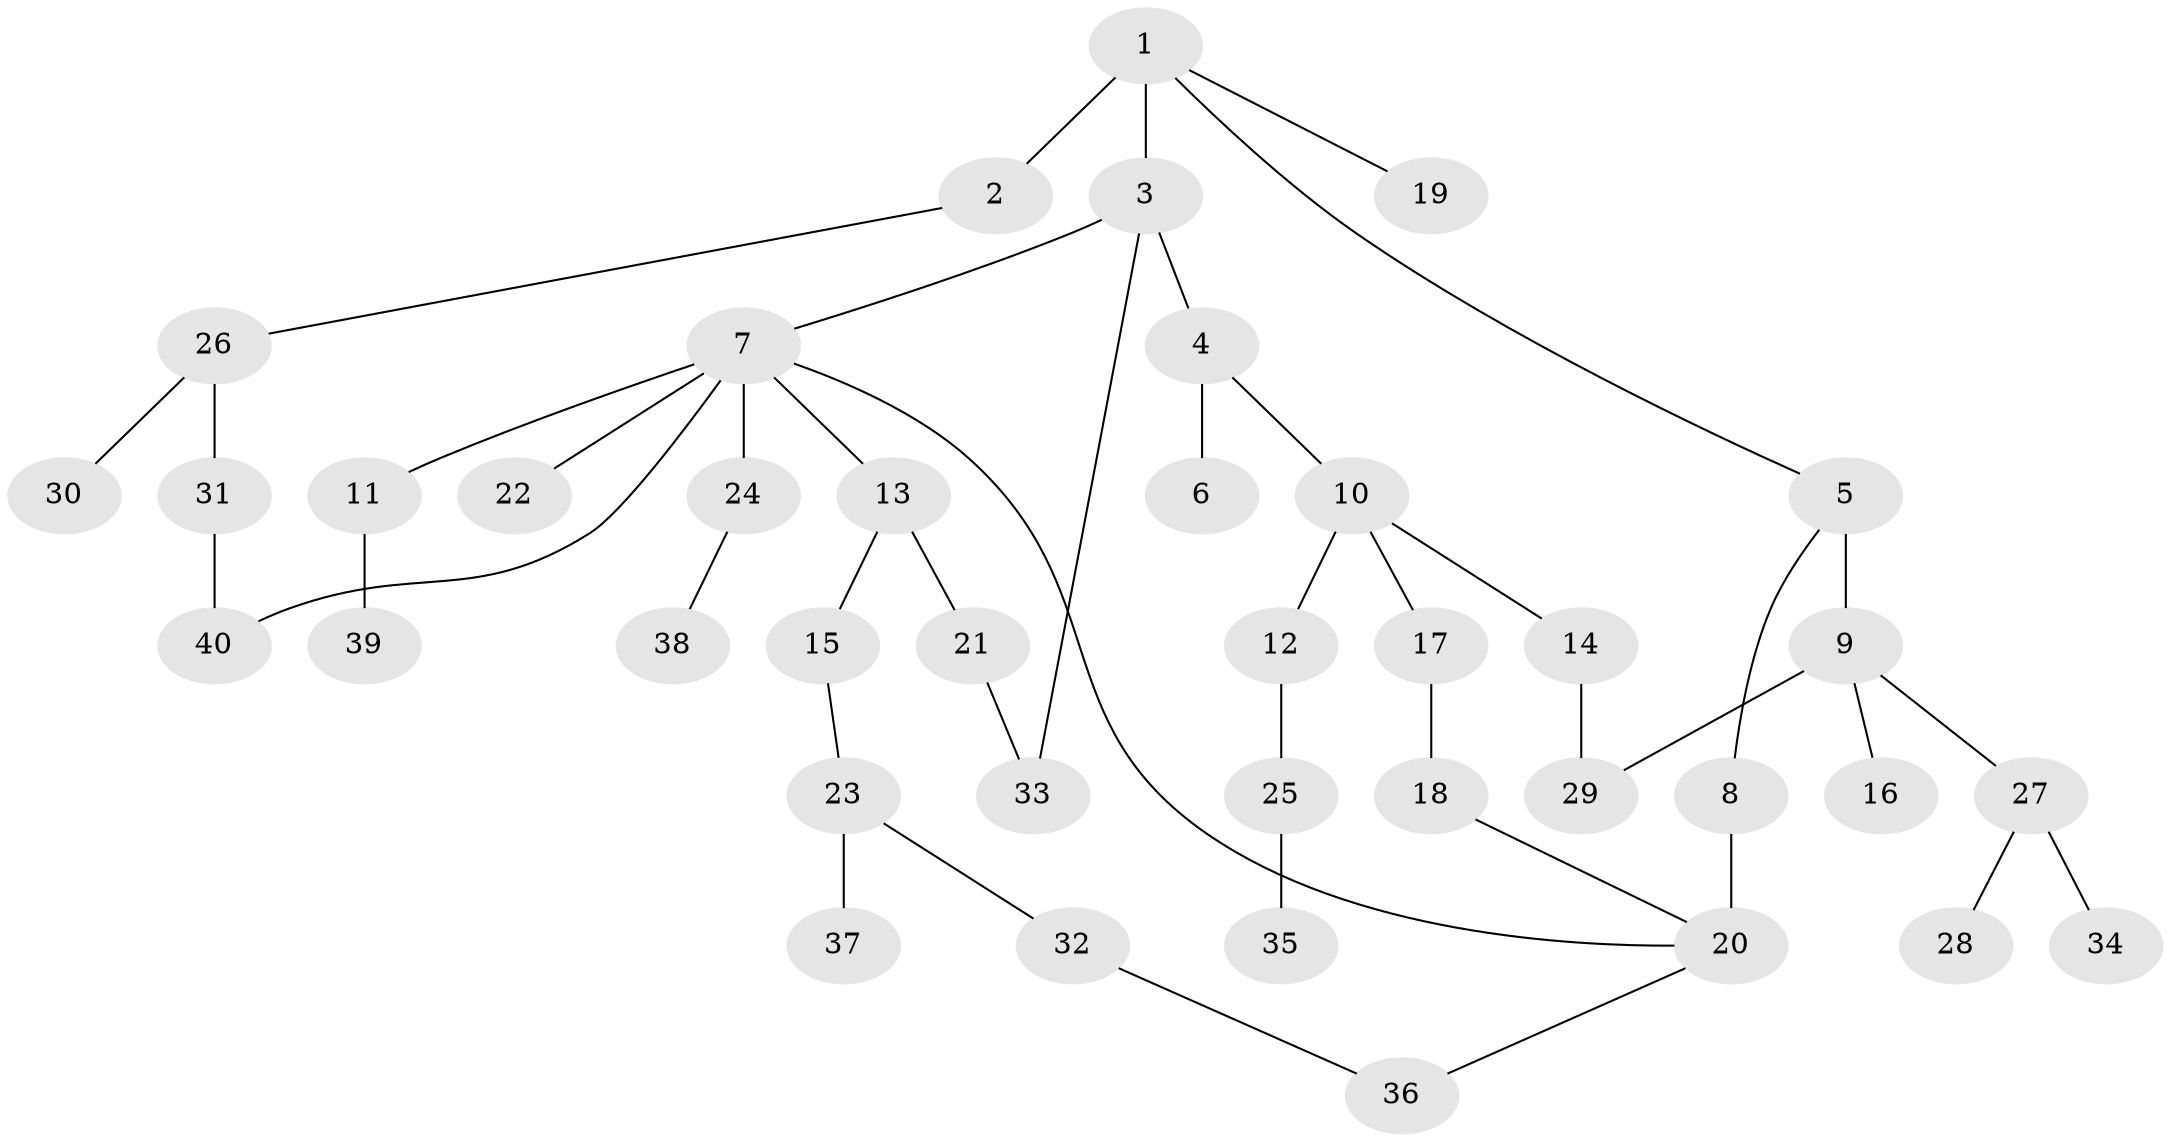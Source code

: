 // original degree distribution, {6: 0.0375, 2: 0.2625, 5: 0.0125, 4: 0.05, 7: 0.025, 1: 0.45, 3: 0.1625}
// Generated by graph-tools (version 1.1) at 2025/48/03/04/25 22:48:48]
// undirected, 40 vertices, 45 edges
graph export_dot {
  node [color=gray90,style=filled];
  1;
  2;
  3;
  4;
  5;
  6;
  7;
  8;
  9;
  10;
  11;
  12;
  13;
  14;
  15;
  16;
  17;
  18;
  19;
  20;
  21;
  22;
  23;
  24;
  25;
  26;
  27;
  28;
  29;
  30;
  31;
  32;
  33;
  34;
  35;
  36;
  37;
  38;
  39;
  40;
  1 -- 2 [weight=2.0];
  1 -- 3 [weight=1.0];
  1 -- 5 [weight=1.0];
  1 -- 19 [weight=1.0];
  2 -- 26 [weight=1.0];
  3 -- 4 [weight=1.0];
  3 -- 7 [weight=1.0];
  3 -- 33 [weight=1.0];
  4 -- 6 [weight=1.0];
  4 -- 10 [weight=1.0];
  5 -- 8 [weight=1.0];
  5 -- 9 [weight=4.0];
  7 -- 11 [weight=1.0];
  7 -- 13 [weight=1.0];
  7 -- 20 [weight=1.0];
  7 -- 22 [weight=1.0];
  7 -- 24 [weight=1.0];
  7 -- 40 [weight=1.0];
  8 -- 20 [weight=4.0];
  9 -- 16 [weight=1.0];
  9 -- 27 [weight=1.0];
  9 -- 29 [weight=1.0];
  10 -- 12 [weight=3.0];
  10 -- 14 [weight=1.0];
  10 -- 17 [weight=1.0];
  11 -- 39 [weight=1.0];
  12 -- 25 [weight=1.0];
  13 -- 15 [weight=1.0];
  13 -- 21 [weight=1.0];
  14 -- 29 [weight=1.0];
  15 -- 23 [weight=1.0];
  17 -- 18 [weight=1.0];
  18 -- 20 [weight=1.0];
  20 -- 36 [weight=1.0];
  21 -- 33 [weight=1.0];
  23 -- 32 [weight=1.0];
  23 -- 37 [weight=1.0];
  24 -- 38 [weight=1.0];
  25 -- 35 [weight=2.0];
  26 -- 30 [weight=1.0];
  26 -- 31 [weight=1.0];
  27 -- 28 [weight=1.0];
  27 -- 34 [weight=1.0];
  31 -- 40 [weight=1.0];
  32 -- 36 [weight=1.0];
}

